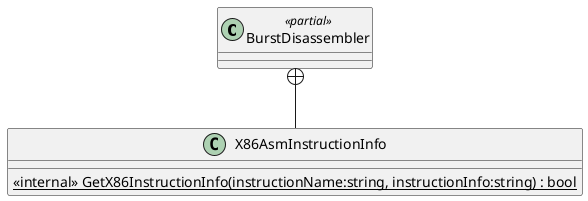 @startuml
class BurstDisassembler <<partial>> {
}
class X86AsmInstructionInfo {
    <<internal>> {static} GetX86InstructionInfo(instructionName:string, instructionInfo:string) : bool
}
BurstDisassembler +-- X86AsmInstructionInfo
@enduml
